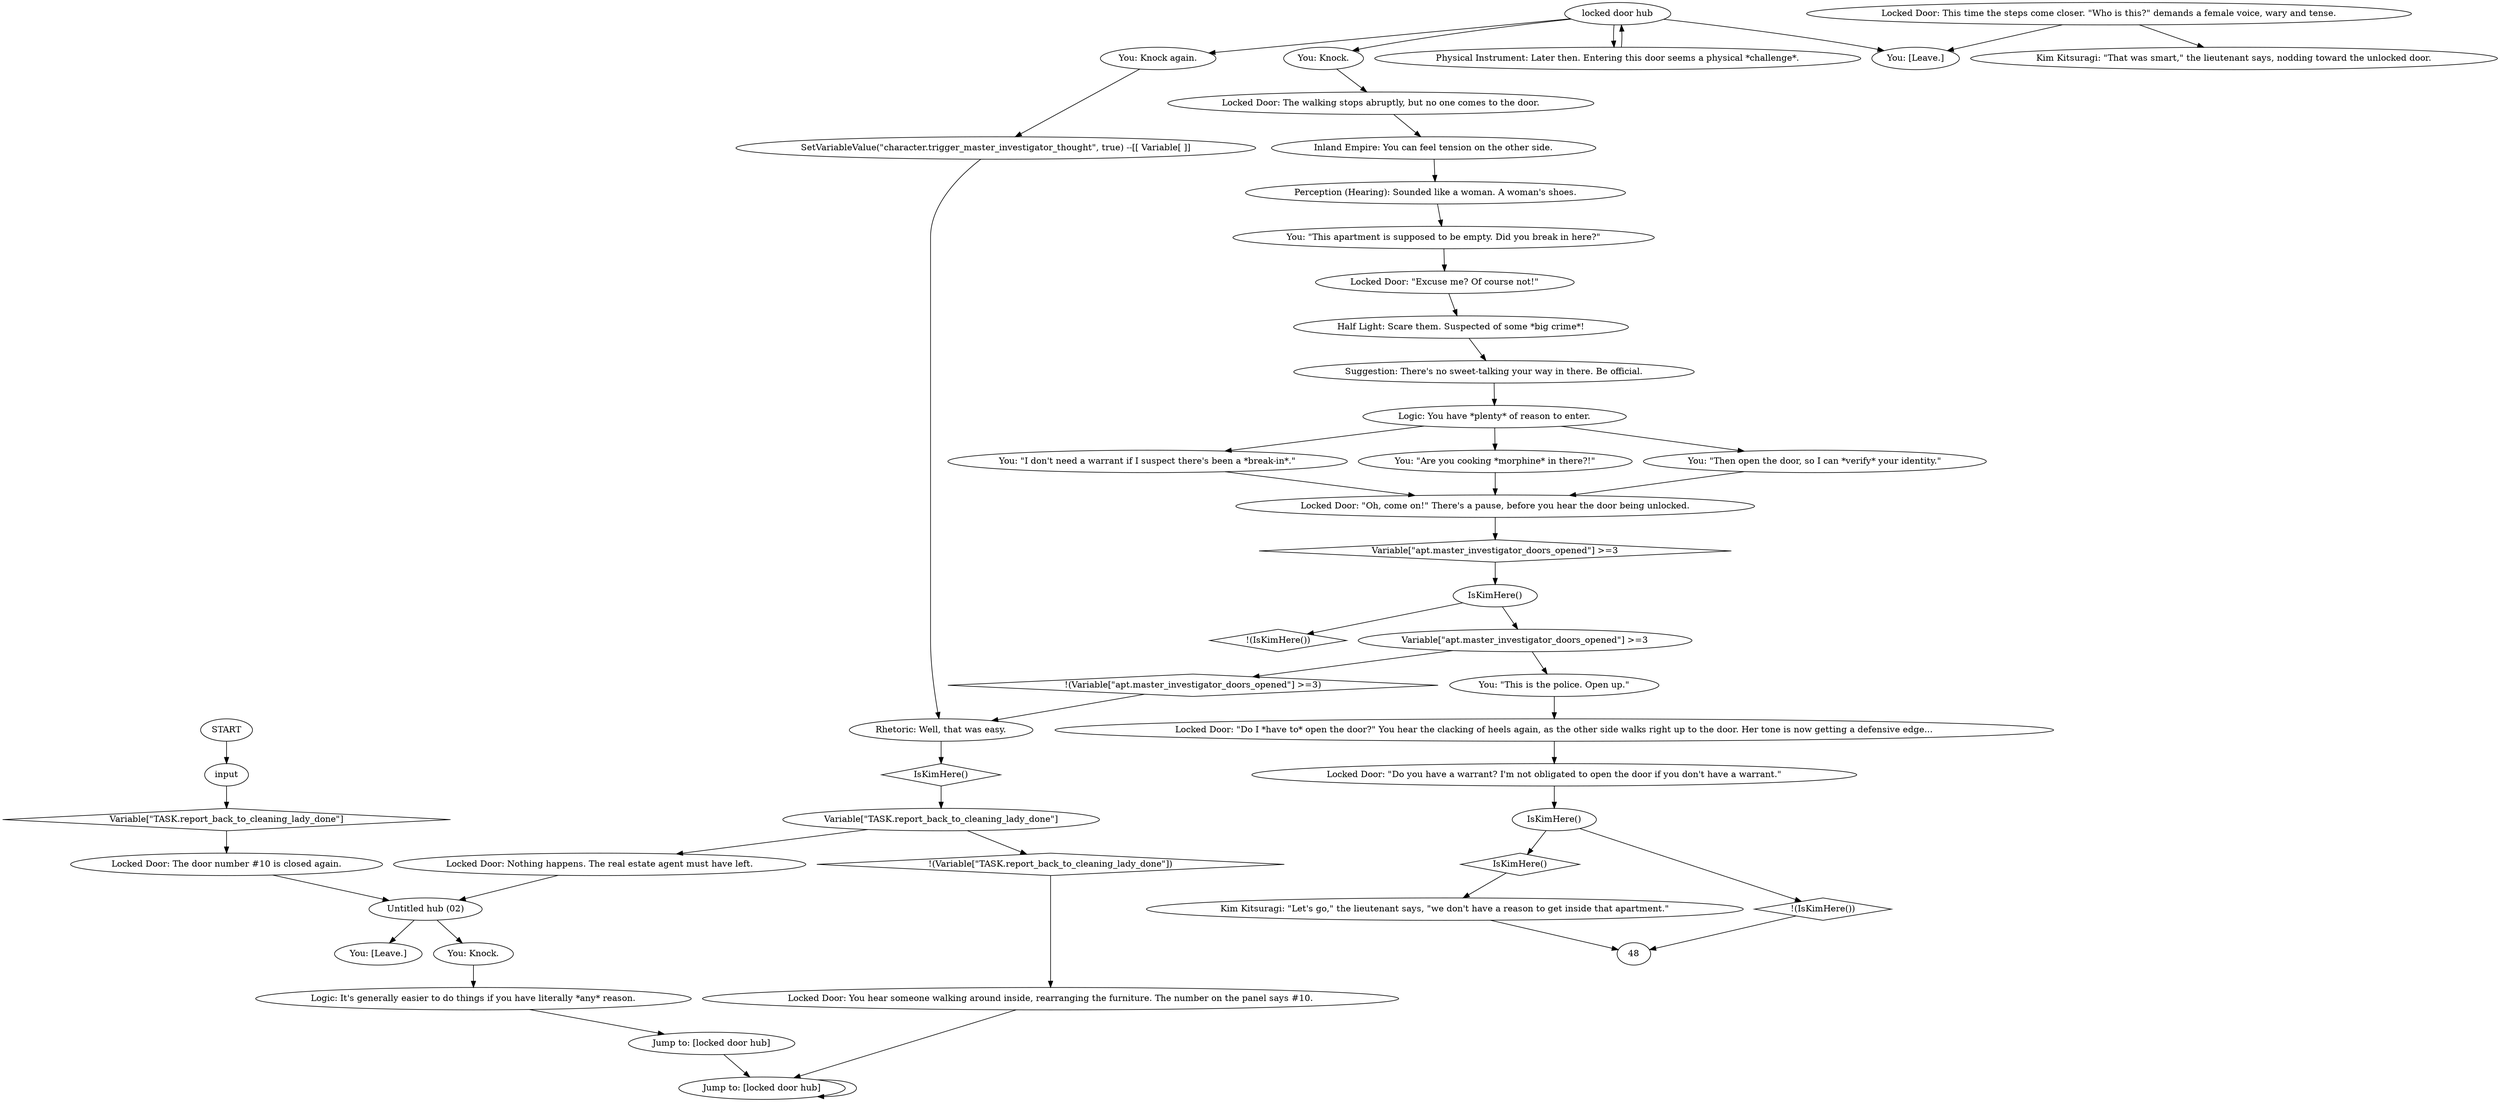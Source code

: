 # APT / EMPTY ROOM DOOR
# APARTMENT #10. A door leading to the apt with a real estate agent.
# ==================================================
digraph G {
	  0 [label="START"];
	  1 [label="input"];
	  2 [label="Suggestion: There's no sweet-talking your way in there. Be official."];
	  3 [label="Jump to: [locked door hub]"];
	  4 [label="Half Light: Scare them. Suspected of some *big crime*!"];
	  5 [label="Locked Door: The walking stops abruptly, but no one comes to the door."];
	  6 [label="Inland Empire: You can feel tension on the other side."];
	  7 [label="Locked Door: \"Oh, come on!\" There's a pause, before you hear the door being unlocked."];
	  8 [label="You: [Leave.]"];
	  9 [label="Kim Kitsuragi: \"Let's go,\" the lieutenant says, \"we don't have a reason to get inside that apartment.\""];
	  10 [label="You: \"I don't need a warrant if I suspect there's been a *break-in*.\""];
	  11 [label="Untitled hub (02)"];
	  12 [label="You: Knock."];
	  13 [label="Locked Door: You hear someone walking around inside, rearranging the furniture. The number on the panel says #10."];
	  14 [label="You: Knock again."];
	  15 [label="IsKimHere()"];
	  16 [label="IsKimHere()", shape=diamond];
	  17 [label="!(IsKimHere())", shape=diamond];
	  18 [label="Locked Door: \"Excuse me? Of course not!\""];
	  19 [label="Locked Door: The door number #10 is closed again."];
	  20 [label="Perception (Hearing): Sounded like a woman. A woman's shoes."];
	  21 [label="Logic: You have *plenty* of reason to enter."];
	  22 [label="You: [Leave.]"];
	  23 [label="Rhetoric: Well, that was easy."];
	  24 [label="You: \"Are you cooking *morphine* in there?!\""];
	  25 [label="You: Knock."];
	  26 [label="Locked Door: \"Do I *have to* open the door?\" You hear the clacking of heels again, as the other side walks right up to the door. Her tone is now getting a defensive edge..."];
	  27 [label="Locked Door: \"Do you have a warrant? I'm not obligated to open the door if you don't have a warrant.\""];
	  28 [label="You: \"Then open the door, so I can *verify* your identity.\""];
	  29 [label="Locked Door: This time the steps come closer. \"Who is this?\" demands a female voice, wary and tense."];
	  30 [label="SetVariableValue(\"character.trigger_master_investigator_thought\", true) --[[ Variable[ ]]"];
	  31 [label="IsKimHere()"];
	  32 [label="IsKimHere()", shape=diamond];
	  33 [label="!(IsKimHere())", shape=diamond];
	  34 [label="Variable[\"apt.master_investigator_doors_opened\"] >=3"];
	  35 [label="Variable[\"apt.master_investigator_doors_opened\"] >=3", shape=diamond];
	  36 [label="!(Variable[\"apt.master_investigator_doors_opened\"] >=3)", shape=diamond];
	  37 [label="You: \"This is the police. Open up.\""];
	  38 [label="Kim Kitsuragi: \"That was smart,\" the lieutenant says, nodding toward the unlocked door."];
	  39 [label="Variable[\"TASK.report_back_to_cleaning_lady_done\"]"];
	  40 [label="Variable[\"TASK.report_back_to_cleaning_lady_done\"]", shape=diamond];
	  41 [label="!(Variable[\"TASK.report_back_to_cleaning_lady_done\"])", shape=diamond];
	  42 [label="Locked Door: Nothing happens. The real estate agent must have left."];
	  43 [label="Logic: It's generally easier to do things if you have literally *any* reason."];
	  44 [label="locked door hub"];
	  45 [label="Jump to: [locked door hub]"];
	  46 [label="You: \"This apartment is supposed to be empty. Did you break in here?\""];
	  47 [label="Physical Instrument: Later then. Entering this door seems a physical *challenge*."];
	  0 -> 1
	  1 -> 40
	  2 -> 21
	  3 -> 45
	  4 -> 2
	  5 -> 6
	  6 -> 20
	  7 -> 35
	  9 -> 48
	  10 -> 7
	  11 -> 8
	  11 -> 12
	  12 -> 43
	  13 -> 45
	  14 -> 30
	  15 -> 16
	  15 -> 17
	  16 -> 9
	  17 -> 48
	  18 -> 4
	  19 -> 11
	  20 -> 46
	  21 -> 24
	  21 -> 10
	  21 -> 28
	  23 -> 32
	  24 -> 7
	  25 -> 5
	  26 -> 27
	  27 -> 15
	  28 -> 7
	  29 -> 38
	  29 -> 22
	  30 -> 23
	  31 -> 33
	  31 -> 34
	  32 -> 39
	  34 -> 36
	  34 -> 37
	  35 -> 31
	  36 -> 23
	  37 -> 26
	  39 -> 41
	  39 -> 42
	  40 -> 19
	  41 -> 13
	  42 -> 11
	  43 -> 3
	  44 -> 25
	  44 -> 22
	  44 -> 14
	  44 -> 47
	  45 -> 45
	  46 -> 18
	  47 -> 44
}

